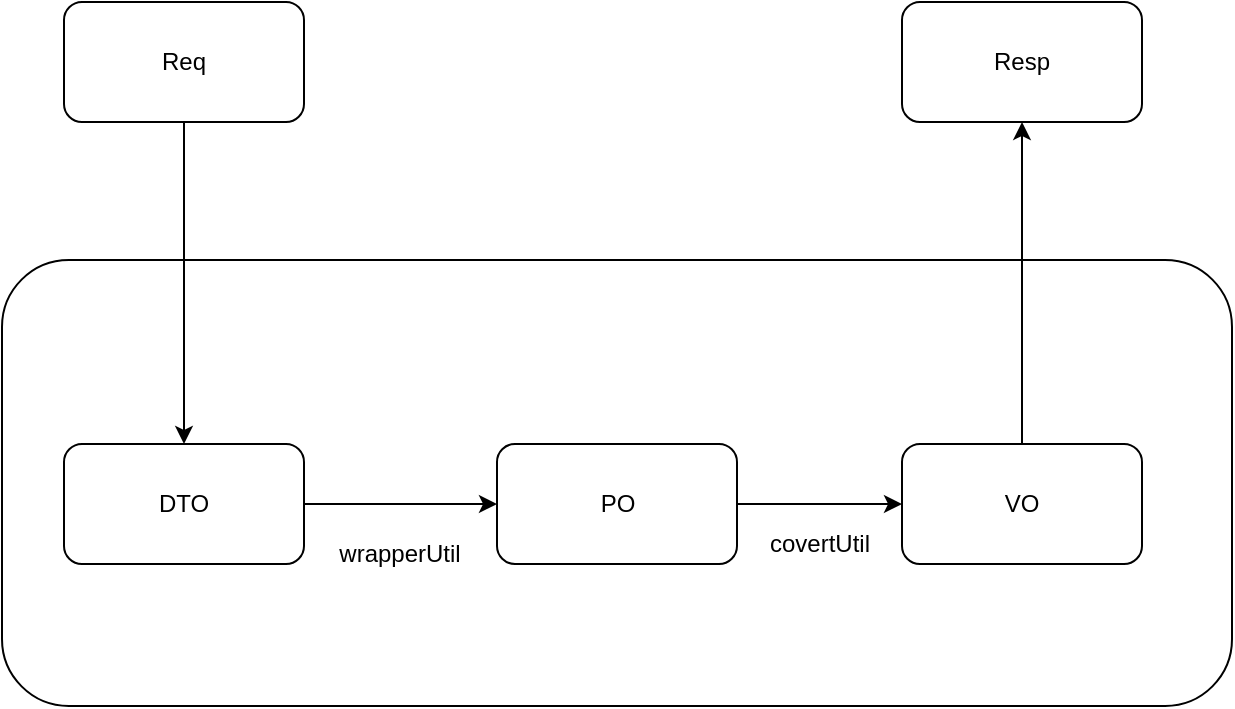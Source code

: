 <mxfile version="14.0.4" type="github">
  <diagram id="kplZ0NCWsr6GW4oKKgh9" name="第 1 页">
    <mxGraphModel dx="1134" dy="588" grid="0" gridSize="10" guides="1" tooltips="1" connect="1" arrows="1" fold="1" page="1" pageScale="1" pageWidth="827" pageHeight="1169" math="0" shadow="0">
      <root>
        <mxCell id="0" />
        <mxCell id="1" parent="0" />
        <mxCell id="CFtpUM7p2ZvUpT1zvE-L-17" value="" style="rounded=1;whiteSpace=wrap;html=1;" vertex="1" parent="1">
          <mxGeometry x="472" y="235" width="615" height="223" as="geometry" />
        </mxCell>
        <mxCell id="CFtpUM7p2ZvUpT1zvE-L-6" style="edgeStyle=orthogonalEdgeStyle;rounded=0;orthogonalLoop=1;jettySize=auto;html=1;exitX=0.5;exitY=1;exitDx=0;exitDy=0;" edge="1" parent="1" source="CFtpUM7p2ZvUpT1zvE-L-7" target="CFtpUM7p2ZvUpT1zvE-L-9">
          <mxGeometry relative="1" as="geometry" />
        </mxCell>
        <mxCell id="CFtpUM7p2ZvUpT1zvE-L-7" value="Req" style="rounded=1;whiteSpace=wrap;html=1;" vertex="1" parent="1">
          <mxGeometry x="503" y="106" width="120" height="60" as="geometry" />
        </mxCell>
        <mxCell id="CFtpUM7p2ZvUpT1zvE-L-18" style="edgeStyle=orthogonalEdgeStyle;rounded=0;orthogonalLoop=1;jettySize=auto;html=1;exitX=1;exitY=0.5;exitDx=0;exitDy=0;" edge="1" parent="1" source="CFtpUM7p2ZvUpT1zvE-L-9" target="CFtpUM7p2ZvUpT1zvE-L-10">
          <mxGeometry relative="1" as="geometry" />
        </mxCell>
        <mxCell id="CFtpUM7p2ZvUpT1zvE-L-9" value="DTO" style="rounded=1;whiteSpace=wrap;html=1;" vertex="1" parent="1">
          <mxGeometry x="503" y="327" width="120" height="60" as="geometry" />
        </mxCell>
        <mxCell id="CFtpUM7p2ZvUpT1zvE-L-19" style="edgeStyle=orthogonalEdgeStyle;rounded=0;orthogonalLoop=1;jettySize=auto;html=1;exitX=1;exitY=0.5;exitDx=0;exitDy=0;entryX=0;entryY=0.5;entryDx=0;entryDy=0;" edge="1" parent="1" source="CFtpUM7p2ZvUpT1zvE-L-10" target="CFtpUM7p2ZvUpT1zvE-L-11">
          <mxGeometry relative="1" as="geometry" />
        </mxCell>
        <mxCell id="CFtpUM7p2ZvUpT1zvE-L-10" value="PO" style="rounded=1;whiteSpace=wrap;html=1;" vertex="1" parent="1">
          <mxGeometry x="719.5" y="327" width="120" height="60" as="geometry" />
        </mxCell>
        <mxCell id="CFtpUM7p2ZvUpT1zvE-L-21" style="edgeStyle=orthogonalEdgeStyle;rounded=0;orthogonalLoop=1;jettySize=auto;html=1;exitX=0.5;exitY=0;exitDx=0;exitDy=0;entryX=0.5;entryY=1;entryDx=0;entryDy=0;" edge="1" parent="1" source="CFtpUM7p2ZvUpT1zvE-L-11" target="CFtpUM7p2ZvUpT1zvE-L-20">
          <mxGeometry relative="1" as="geometry" />
        </mxCell>
        <mxCell id="CFtpUM7p2ZvUpT1zvE-L-11" value="VO" style="rounded=1;whiteSpace=wrap;html=1;" vertex="1" parent="1">
          <mxGeometry x="922" y="327" width="120" height="60" as="geometry" />
        </mxCell>
        <mxCell id="CFtpUM7p2ZvUpT1zvE-L-14" value="covertUtil" style="text;html=1;strokeColor=none;fillColor=none;align=center;verticalAlign=middle;whiteSpace=wrap;rounded=0;" vertex="1" parent="1">
          <mxGeometry x="861" y="367" width="40" height="20" as="geometry" />
        </mxCell>
        <mxCell id="CFtpUM7p2ZvUpT1zvE-L-15" value="wrapperUtil" style="text;html=1;strokeColor=none;fillColor=none;align=center;verticalAlign=middle;whiteSpace=wrap;rounded=0;" vertex="1" parent="1">
          <mxGeometry x="651" y="372" width="40" height="20" as="geometry" />
        </mxCell>
        <mxCell id="CFtpUM7p2ZvUpT1zvE-L-20" value="Resp" style="rounded=1;whiteSpace=wrap;html=1;" vertex="1" parent="1">
          <mxGeometry x="922" y="106" width="120" height="60" as="geometry" />
        </mxCell>
      </root>
    </mxGraphModel>
  </diagram>
</mxfile>
